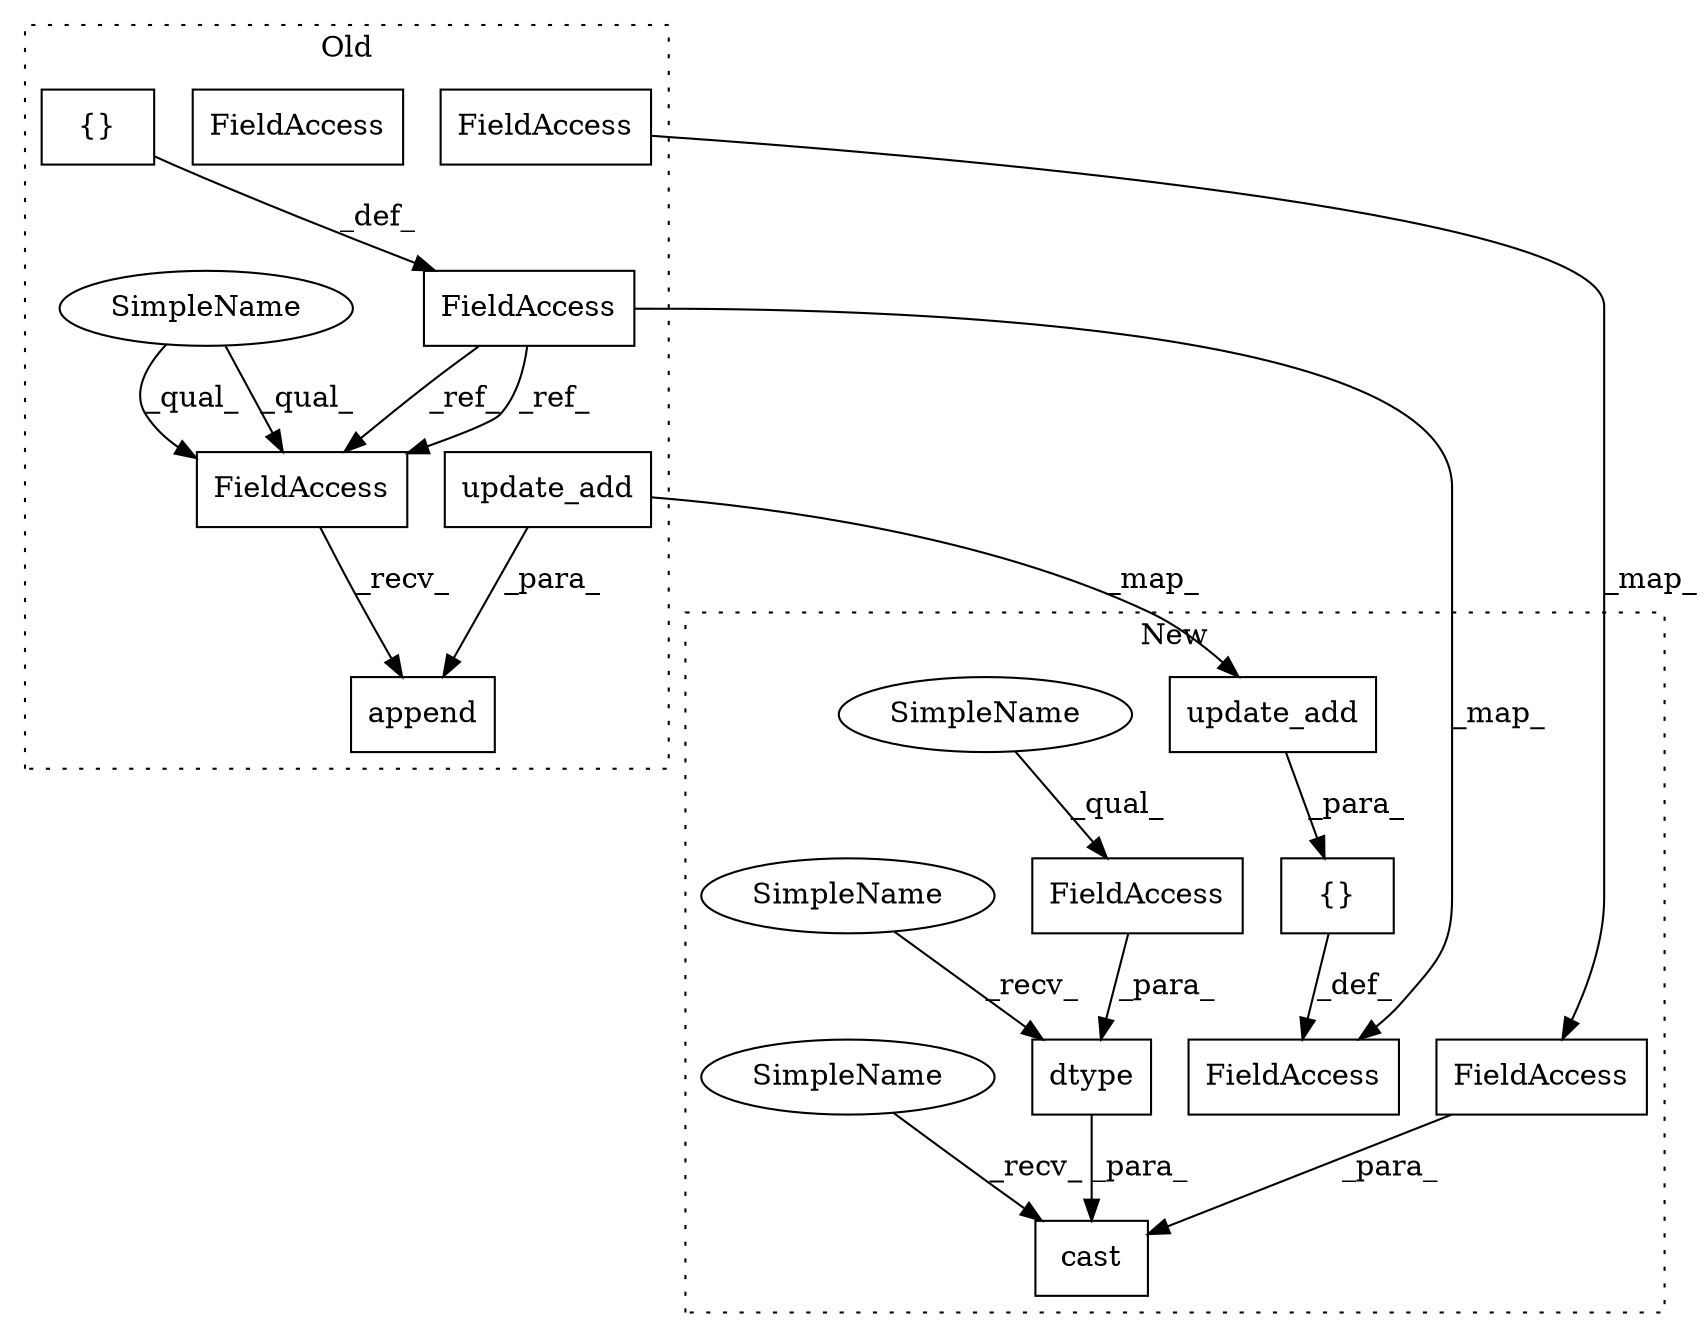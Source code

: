 digraph G {
subgraph cluster0 {
1 [label="update_add" a="32" s="7313,7341" l="11,1" shape="box"];
7 [label="append" a="32" s="7298,7342" l="7,1" shape="box"];
8 [label="{}" a="4" s="7167" l="2" shape="box"];
9 [label="FieldAccess" a="22" s="7285" l="12" shape="box"];
11 [label="FieldAccess" a="22" s="7137" l="12" shape="box"];
12 [label="FieldAccess" a="22" s="7259" l="15" shape="box"];
14 [label="SimpleName" a="42" s="7285" l="4" shape="ellipse"];
18 [label="FieldAccess" a="22" s="7285" l="12" shape="box"];
label = "Old";
style="dotted";
}
subgraph cluster1 {
2 [label="update_add" a="32" s="7181,7209" l="11,1" shape="box"];
3 [label="cast" a="32" s="7309,7355" l="5,1" shape="box"];
4 [label="{}" a="4" s="7172,7210" l="1,1" shape="box"];
5 [label="dtype" a="32" s="7338,7354" l="6,1" shape="box"];
6 [label="FieldAccess" a="22" s="7344" l="10" shape="box"];
10 [label="FieldAccess" a="22" s="7142" l="12" shape="box"];
13 [label="FieldAccess" a="22" s="7314" l="15" shape="box"];
15 [label="SimpleName" a="42" s="7344" l="4" shape="ellipse"];
16 [label="SimpleName" a="42" s="7330" l="7" shape="ellipse"];
17 [label="SimpleName" a="42" s="7301" l="7" shape="ellipse"];
label = "New";
style="dotted";
}
1 -> 7 [label="_para_"];
1 -> 2 [label="_map_"];
2 -> 4 [label="_para_"];
4 -> 10 [label="_def_"];
5 -> 3 [label="_para_"];
6 -> 5 [label="_para_"];
8 -> 11 [label="_def_"];
11 -> 18 [label="_ref_"];
11 -> 10 [label="_map_"];
11 -> 18 [label="_ref_"];
12 -> 13 [label="_map_"];
13 -> 3 [label="_para_"];
14 -> 18 [label="_qual_"];
14 -> 18 [label="_qual_"];
15 -> 6 [label="_qual_"];
16 -> 5 [label="_recv_"];
17 -> 3 [label="_recv_"];
18 -> 7 [label="_recv_"];
}